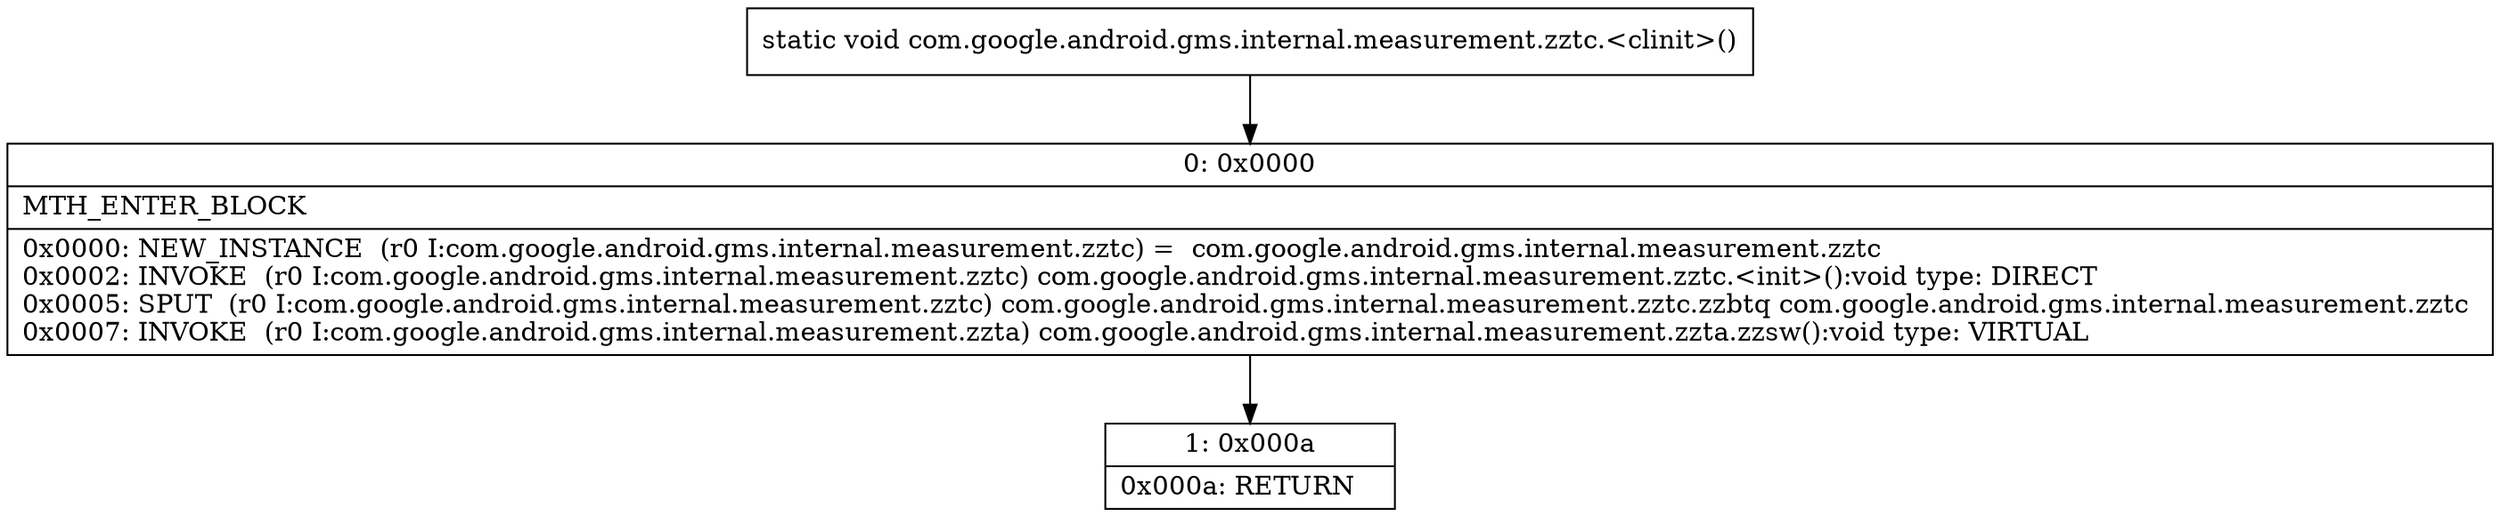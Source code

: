 digraph "CFG forcom.google.android.gms.internal.measurement.zztc.\<clinit\>()V" {
Node_0 [shape=record,label="{0\:\ 0x0000|MTH_ENTER_BLOCK\l|0x0000: NEW_INSTANCE  (r0 I:com.google.android.gms.internal.measurement.zztc) =  com.google.android.gms.internal.measurement.zztc \l0x0002: INVOKE  (r0 I:com.google.android.gms.internal.measurement.zztc) com.google.android.gms.internal.measurement.zztc.\<init\>():void type: DIRECT \l0x0005: SPUT  (r0 I:com.google.android.gms.internal.measurement.zztc) com.google.android.gms.internal.measurement.zztc.zzbtq com.google.android.gms.internal.measurement.zztc \l0x0007: INVOKE  (r0 I:com.google.android.gms.internal.measurement.zzta) com.google.android.gms.internal.measurement.zzta.zzsw():void type: VIRTUAL \l}"];
Node_1 [shape=record,label="{1\:\ 0x000a|0x000a: RETURN   \l}"];
MethodNode[shape=record,label="{static void com.google.android.gms.internal.measurement.zztc.\<clinit\>() }"];
MethodNode -> Node_0;
Node_0 -> Node_1;
}

